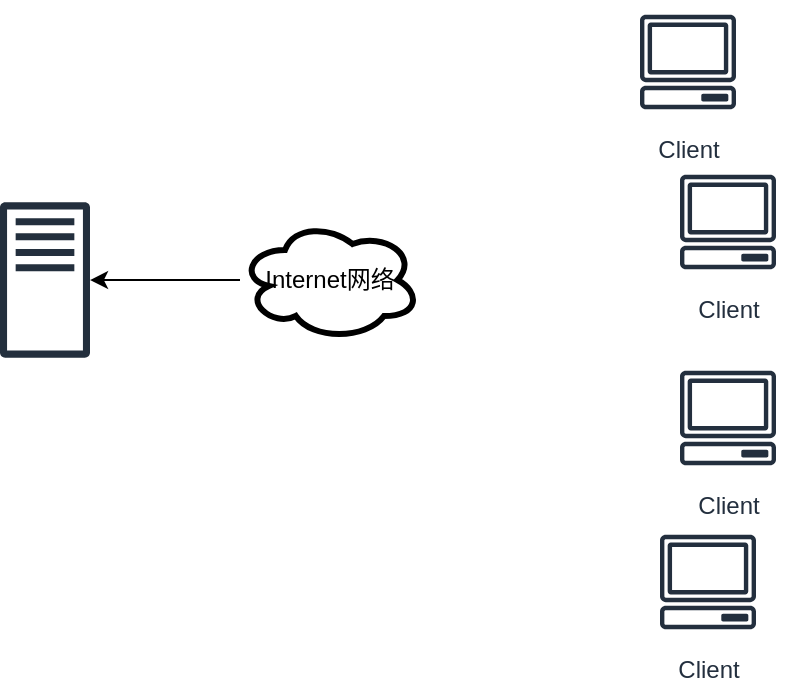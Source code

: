 <mxfile version="20.5.3" type="github">
  <diagram id="T4UDnfhCMoo4zJimxHuG" name="第 1 页">
    <mxGraphModel dx="1426" dy="769" grid="1" gridSize="10" guides="1" tooltips="1" connect="1" arrows="1" fold="1" page="1" pageScale="1" pageWidth="827" pageHeight="1169" math="0" shadow="0">
      <root>
        <mxCell id="0" />
        <mxCell id="1" parent="0" />
        <mxCell id="T2MhVrFw25erT-pWojM3-2" value="" style="sketch=0;outlineConnect=0;fontColor=#232F3E;gradientColor=none;fillColor=#232F3D;strokeColor=none;dashed=0;verticalLabelPosition=bottom;verticalAlign=top;align=center;html=1;fontSize=12;fontStyle=0;aspect=fixed;pointerEvents=1;shape=mxgraph.aws4.traditional_server;" vertex="1" parent="1">
          <mxGeometry x="100" y="180" width="45" height="78" as="geometry" />
        </mxCell>
        <mxCell id="T2MhVrFw25erT-pWojM3-4" value="Client" style="sketch=0;outlineConnect=0;fontColor=#232F3E;gradientColor=none;strokeColor=#232F3E;fillColor=#ffffff;dashed=0;verticalLabelPosition=bottom;verticalAlign=top;align=center;html=1;fontSize=12;fontStyle=0;aspect=fixed;shape=mxgraph.aws4.resourceIcon;resIcon=mxgraph.aws4.client;" vertex="1" parent="1">
          <mxGeometry x="434" y="160" width="60" height="60" as="geometry" />
        </mxCell>
        <mxCell id="T2MhVrFw25erT-pWojM3-5" value="Client" style="sketch=0;outlineConnect=0;fontColor=#232F3E;gradientColor=none;strokeColor=#232F3E;fillColor=#ffffff;dashed=0;verticalLabelPosition=bottom;verticalAlign=top;align=center;html=1;fontSize=12;fontStyle=0;aspect=fixed;shape=mxgraph.aws4.resourceIcon;resIcon=mxgraph.aws4.client;" vertex="1" parent="1">
          <mxGeometry x="424" y="340" width="60" height="60" as="geometry" />
        </mxCell>
        <mxCell id="T2MhVrFw25erT-pWojM3-6" value="Client" style="sketch=0;outlineConnect=0;fontColor=#232F3E;gradientColor=none;strokeColor=#232F3E;fillColor=#ffffff;dashed=0;verticalLabelPosition=bottom;verticalAlign=top;align=center;html=1;fontSize=12;fontStyle=0;aspect=fixed;shape=mxgraph.aws4.resourceIcon;resIcon=mxgraph.aws4.client;" vertex="1" parent="1">
          <mxGeometry x="434" y="258" width="60" height="60" as="geometry" />
        </mxCell>
        <mxCell id="T2MhVrFw25erT-pWojM3-7" value="Client" style="sketch=0;outlineConnect=0;fontColor=#232F3E;gradientColor=none;strokeColor=#232F3E;fillColor=#ffffff;dashed=0;verticalLabelPosition=bottom;verticalAlign=top;align=center;html=1;fontSize=12;fontStyle=0;aspect=fixed;shape=mxgraph.aws4.resourceIcon;resIcon=mxgraph.aws4.client;" vertex="1" parent="1">
          <mxGeometry x="414" y="80" width="60" height="60" as="geometry" />
        </mxCell>
        <mxCell id="T2MhVrFw25erT-pWojM3-13" style="edgeStyle=orthogonalEdgeStyle;rounded=0;orthogonalLoop=1;jettySize=auto;html=1;" edge="1" parent="1" source="T2MhVrFw25erT-pWojM3-8" target="T2MhVrFw25erT-pWojM3-2">
          <mxGeometry relative="1" as="geometry" />
        </mxCell>
        <mxCell id="T2MhVrFw25erT-pWojM3-8" value="Internet网络" style="ellipse;shape=cloud;whiteSpace=wrap;html=1;strokeWidth=3;" vertex="1" parent="1">
          <mxGeometry x="220" y="189" width="90" height="60" as="geometry" />
        </mxCell>
      </root>
    </mxGraphModel>
  </diagram>
</mxfile>
